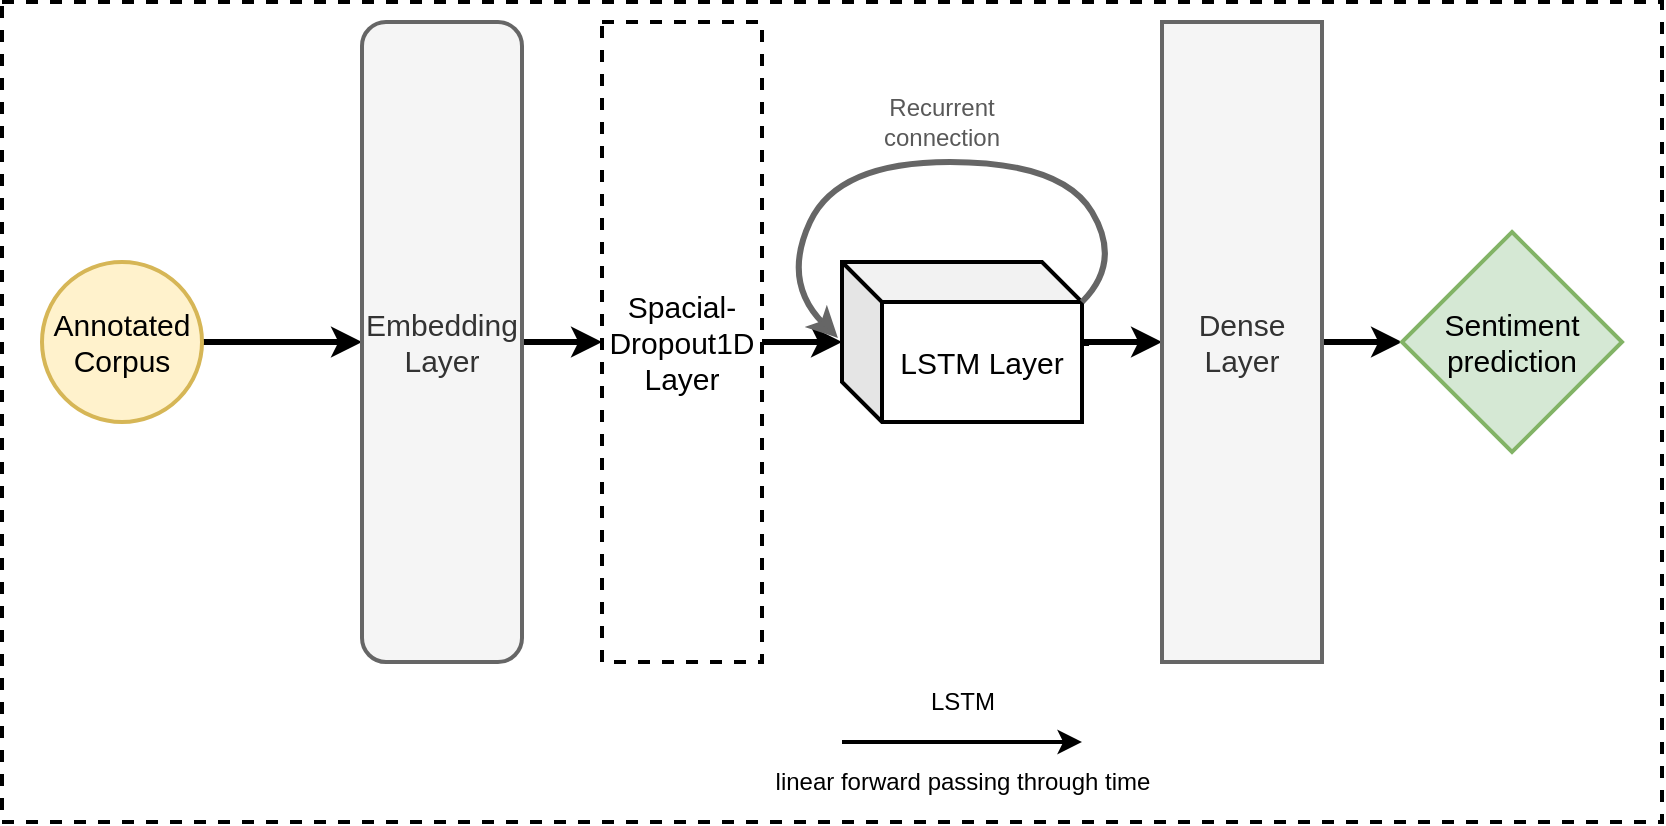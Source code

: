 <mxfile version="14.8.4" type="github">
  <diagram id="FgxprVoga50uPgCRiva-" name="Page-1">
    <mxGraphModel dx="1422" dy="791" grid="1" gridSize="10" guides="1" tooltips="1" connect="1" arrows="1" fold="1" page="1" pageScale="1" pageWidth="827" pageHeight="1169" math="0" shadow="0">
      <root>
        <mxCell id="0" />
        <mxCell id="1" parent="0" />
        <mxCell id="Z-zd4Z4Abuf2PiybZv9X-8" style="edgeStyle=orthogonalEdgeStyle;rounded=0;orthogonalLoop=1;jettySize=auto;html=1;exitX=1;exitY=0.5;exitDx=0;exitDy=0;entryX=0;entryY=0.5;entryDx=0;entryDy=0;strokeWidth=3;" parent="1" source="Z-zd4Z4Abuf2PiybZv9X-1" target="Z-zd4Z4Abuf2PiybZv9X-2" edge="1">
          <mxGeometry relative="1" as="geometry" />
        </mxCell>
        <mxCell id="Z-zd4Z4Abuf2PiybZv9X-1" value="&lt;font style=&quot;font-size: 15px&quot;&gt;Annotated Corpus&lt;/font&gt;" style="ellipse;whiteSpace=wrap;html=1;aspect=fixed;strokeWidth=2;fillColor=#fff2cc;strokeColor=#d6b656;" parent="1" vertex="1">
          <mxGeometry x="40" y="400" width="80" height="80" as="geometry" />
        </mxCell>
        <mxCell id="Z-zd4Z4Abuf2PiybZv9X-9" style="edgeStyle=orthogonalEdgeStyle;rounded=0;orthogonalLoop=1;jettySize=auto;html=1;exitX=1;exitY=0.5;exitDx=0;exitDy=0;entryX=0;entryY=0.5;entryDx=0;entryDy=0;strokeWidth=3;" parent="1" source="Z-zd4Z4Abuf2PiybZv9X-2" target="Z-zd4Z4Abuf2PiybZv9X-3" edge="1">
          <mxGeometry relative="1" as="geometry" />
        </mxCell>
        <mxCell id="Z-zd4Z4Abuf2PiybZv9X-2" value="&lt;font style=&quot;font-size: 15px&quot;&gt;Embedding Layer&lt;/font&gt;" style="rounded=1;whiteSpace=wrap;html=1;strokeWidth=2;fillColor=#f5f5f5;strokeColor=#666666;fontColor=#333333;" parent="1" vertex="1">
          <mxGeometry x="200" y="280" width="80" height="320" as="geometry" />
        </mxCell>
        <mxCell id="Z-zd4Z4Abuf2PiybZv9X-10" style="edgeStyle=orthogonalEdgeStyle;rounded=0;orthogonalLoop=1;jettySize=auto;html=1;exitX=1;exitY=0.5;exitDx=0;exitDy=0;strokeWidth=3;" parent="1" source="Z-zd4Z4Abuf2PiybZv9X-3" target="Z-zd4Z4Abuf2PiybZv9X-4" edge="1">
          <mxGeometry relative="1" as="geometry" />
        </mxCell>
        <mxCell id="Z-zd4Z4Abuf2PiybZv9X-3" value="&lt;font style=&quot;font-size: 15px&quot;&gt;Spacial-Dropout1D Layer&lt;/font&gt;" style="rounded=0;whiteSpace=wrap;html=1;strokeWidth=2;dashed=1;" parent="1" vertex="1">
          <mxGeometry x="320" y="280" width="80" height="320" as="geometry" />
        </mxCell>
        <mxCell id="Z-zd4Z4Abuf2PiybZv9X-13" style="edgeStyle=orthogonalEdgeStyle;rounded=0;orthogonalLoop=1;jettySize=auto;html=1;exitX=1.017;exitY=0.525;exitDx=0;exitDy=0;exitPerimeter=0;strokeWidth=3;" parent="1" source="Z-zd4Z4Abuf2PiybZv9X-4" target="Z-zd4Z4Abuf2PiybZv9X-5" edge="1">
          <mxGeometry relative="1" as="geometry">
            <Array as="points">
              <mxPoint x="562" y="440" />
            </Array>
          </mxGeometry>
        </mxCell>
        <mxCell id="Z-zd4Z4Abuf2PiybZv9X-4" value="&lt;font style=&quot;font-size: 15px&quot;&gt;LSTM Layer&lt;/font&gt;" style="shape=cube;whiteSpace=wrap;html=1;boundedLbl=1;backgroundOutline=1;darkOpacity=0.05;darkOpacity2=0.1;strokeWidth=2;" parent="1" vertex="1">
          <mxGeometry x="440" y="400" width="120" height="80" as="geometry" />
        </mxCell>
        <mxCell id="Z-zd4Z4Abuf2PiybZv9X-14" style="edgeStyle=orthogonalEdgeStyle;rounded=0;orthogonalLoop=1;jettySize=auto;html=1;exitX=1;exitY=0.5;exitDx=0;exitDy=0;entryX=0;entryY=0.5;entryDx=0;entryDy=0;strokeWidth=3;" parent="1" source="Z-zd4Z4Abuf2PiybZv9X-5" target="Z-zd4Z4Abuf2PiybZv9X-7" edge="1">
          <mxGeometry relative="1" as="geometry" />
        </mxCell>
        <mxCell id="Z-zd4Z4Abuf2PiybZv9X-5" value="&lt;font style=&quot;font-size: 15px&quot;&gt;Dense Layer&lt;/font&gt;" style="rounded=0;whiteSpace=wrap;html=1;strokeWidth=2;fillColor=#f5f5f5;strokeColor=#666666;fontColor=#333333;" parent="1" vertex="1">
          <mxGeometry x="600" y="280" width="80" height="320" as="geometry" />
        </mxCell>
        <mxCell id="Z-zd4Z4Abuf2PiybZv9X-7" value="&lt;font style=&quot;font-size: 15px&quot;&gt;Sentiment prediction&lt;/font&gt;" style="rhombus;whiteSpace=wrap;html=1;strokeWidth=2;fillColor=#d5e8d4;strokeColor=#82b366;" parent="1" vertex="1">
          <mxGeometry x="720" y="385" width="110" height="110" as="geometry" />
        </mxCell>
        <mxCell id="Z-zd4Z4Abuf2PiybZv9X-11" value="" style="curved=1;endArrow=classic;html=1;strokeWidth=3;entryX=-0.017;entryY=0.475;entryDx=0;entryDy=0;entryPerimeter=0;fillColor=#f5f5f5;strokeColor=#666666;" parent="1" target="Z-zd4Z4Abuf2PiybZv9X-4" edge="1">
          <mxGeometry width="50" height="50" relative="1" as="geometry">
            <mxPoint x="560" y="420" as="sourcePoint" />
            <mxPoint x="420" y="410" as="targetPoint" />
            <Array as="points">
              <mxPoint x="580" y="400" />
              <mxPoint x="550" y="350" />
              <mxPoint x="438" y="350" />
              <mxPoint x="410" y="410" />
            </Array>
          </mxGeometry>
        </mxCell>
        <mxCell id="Z-zd4Z4Abuf2PiybZv9X-15" value="&lt;font color=&quot;#595959&quot;&gt;Recurrent connection&lt;/font&gt;" style="text;html=1;strokeColor=none;fillColor=none;align=center;verticalAlign=middle;whiteSpace=wrap;rounded=0;dashed=1;" parent="1" vertex="1">
          <mxGeometry x="470" y="320" width="40" height="20" as="geometry" />
        </mxCell>
        <mxCell id="Z-zd4Z4Abuf2PiybZv9X-16" value="" style="rounded=0;whiteSpace=wrap;html=1;dashed=1;strokeWidth=2;fillColor=none;" parent="1" vertex="1">
          <mxGeometry x="20" y="270" width="830" height="410" as="geometry" />
        </mxCell>
        <mxCell id="bD0CdZfB6KnG4RW5OPmj-1" value="" style="endArrow=classic;html=1;strokeWidth=2;" edge="1" parent="1">
          <mxGeometry width="50" height="50" relative="1" as="geometry">
            <mxPoint x="440" y="640" as="sourcePoint" />
            <mxPoint x="560" y="640" as="targetPoint" />
          </mxGeometry>
        </mxCell>
        <mxCell id="bD0CdZfB6KnG4RW5OPmj-2" value="linear forward passing through time" style="text;html=1;align=center;verticalAlign=middle;resizable=0;points=[];autosize=1;strokeColor=none;" vertex="1" parent="1">
          <mxGeometry x="395" y="650" width="210" height="20" as="geometry" />
        </mxCell>
        <mxCell id="bD0CdZfB6KnG4RW5OPmj-3" value="LSTM" style="text;html=1;align=center;verticalAlign=middle;resizable=0;points=[];autosize=1;strokeColor=none;" vertex="1" parent="1">
          <mxGeometry x="475" y="610" width="50" height="20" as="geometry" />
        </mxCell>
      </root>
    </mxGraphModel>
  </diagram>
</mxfile>
